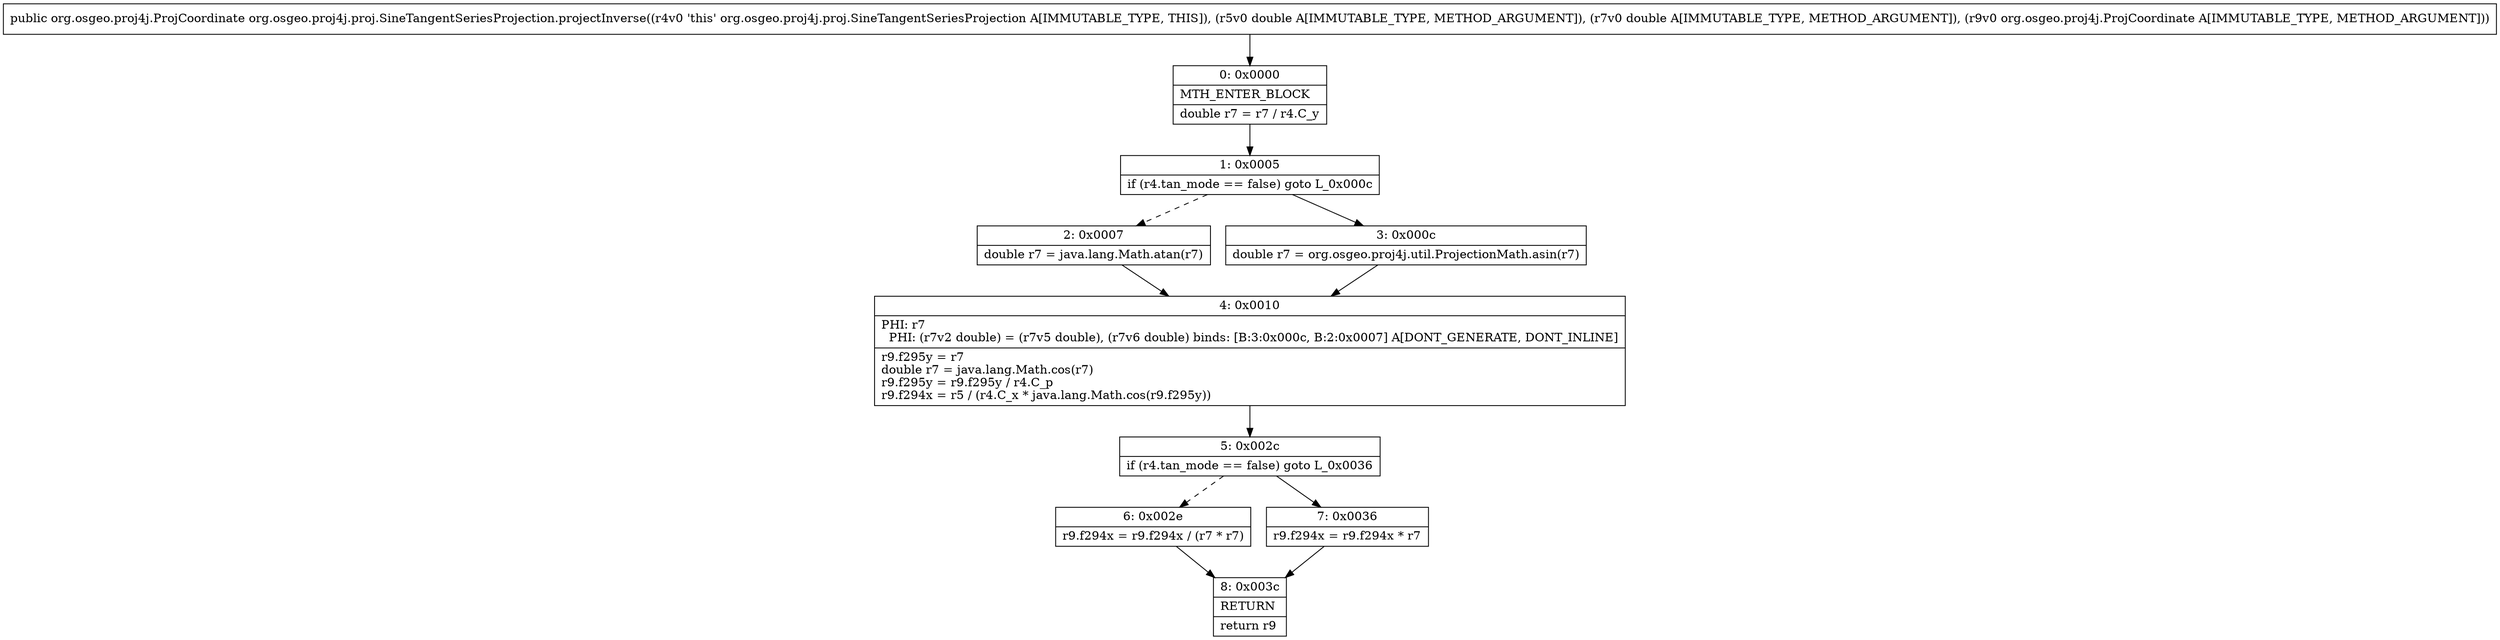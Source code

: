 digraph "CFG fororg.osgeo.proj4j.proj.SineTangentSeriesProjection.projectInverse(DDLorg\/osgeo\/proj4j\/ProjCoordinate;)Lorg\/osgeo\/proj4j\/ProjCoordinate;" {
Node_0 [shape=record,label="{0\:\ 0x0000|MTH_ENTER_BLOCK\l|double r7 = r7 \/ r4.C_y\l}"];
Node_1 [shape=record,label="{1\:\ 0x0005|if (r4.tan_mode == false) goto L_0x000c\l}"];
Node_2 [shape=record,label="{2\:\ 0x0007|double r7 = java.lang.Math.atan(r7)\l}"];
Node_3 [shape=record,label="{3\:\ 0x000c|double r7 = org.osgeo.proj4j.util.ProjectionMath.asin(r7)\l}"];
Node_4 [shape=record,label="{4\:\ 0x0010|PHI: r7 \l  PHI: (r7v2 double) = (r7v5 double), (r7v6 double) binds: [B:3:0x000c, B:2:0x0007] A[DONT_GENERATE, DONT_INLINE]\l|r9.f295y = r7\ldouble r7 = java.lang.Math.cos(r7)\lr9.f295y = r9.f295y \/ r4.C_p\lr9.f294x = r5 \/ (r4.C_x * java.lang.Math.cos(r9.f295y))\l}"];
Node_5 [shape=record,label="{5\:\ 0x002c|if (r4.tan_mode == false) goto L_0x0036\l}"];
Node_6 [shape=record,label="{6\:\ 0x002e|r9.f294x = r9.f294x \/ (r7 * r7)\l}"];
Node_7 [shape=record,label="{7\:\ 0x0036|r9.f294x = r9.f294x * r7\l}"];
Node_8 [shape=record,label="{8\:\ 0x003c|RETURN\l|return r9\l}"];
MethodNode[shape=record,label="{public org.osgeo.proj4j.ProjCoordinate org.osgeo.proj4j.proj.SineTangentSeriesProjection.projectInverse((r4v0 'this' org.osgeo.proj4j.proj.SineTangentSeriesProjection A[IMMUTABLE_TYPE, THIS]), (r5v0 double A[IMMUTABLE_TYPE, METHOD_ARGUMENT]), (r7v0 double A[IMMUTABLE_TYPE, METHOD_ARGUMENT]), (r9v0 org.osgeo.proj4j.ProjCoordinate A[IMMUTABLE_TYPE, METHOD_ARGUMENT])) }"];
MethodNode -> Node_0;
Node_0 -> Node_1;
Node_1 -> Node_2[style=dashed];
Node_1 -> Node_3;
Node_2 -> Node_4;
Node_3 -> Node_4;
Node_4 -> Node_5;
Node_5 -> Node_6[style=dashed];
Node_5 -> Node_7;
Node_6 -> Node_8;
Node_7 -> Node_8;
}

